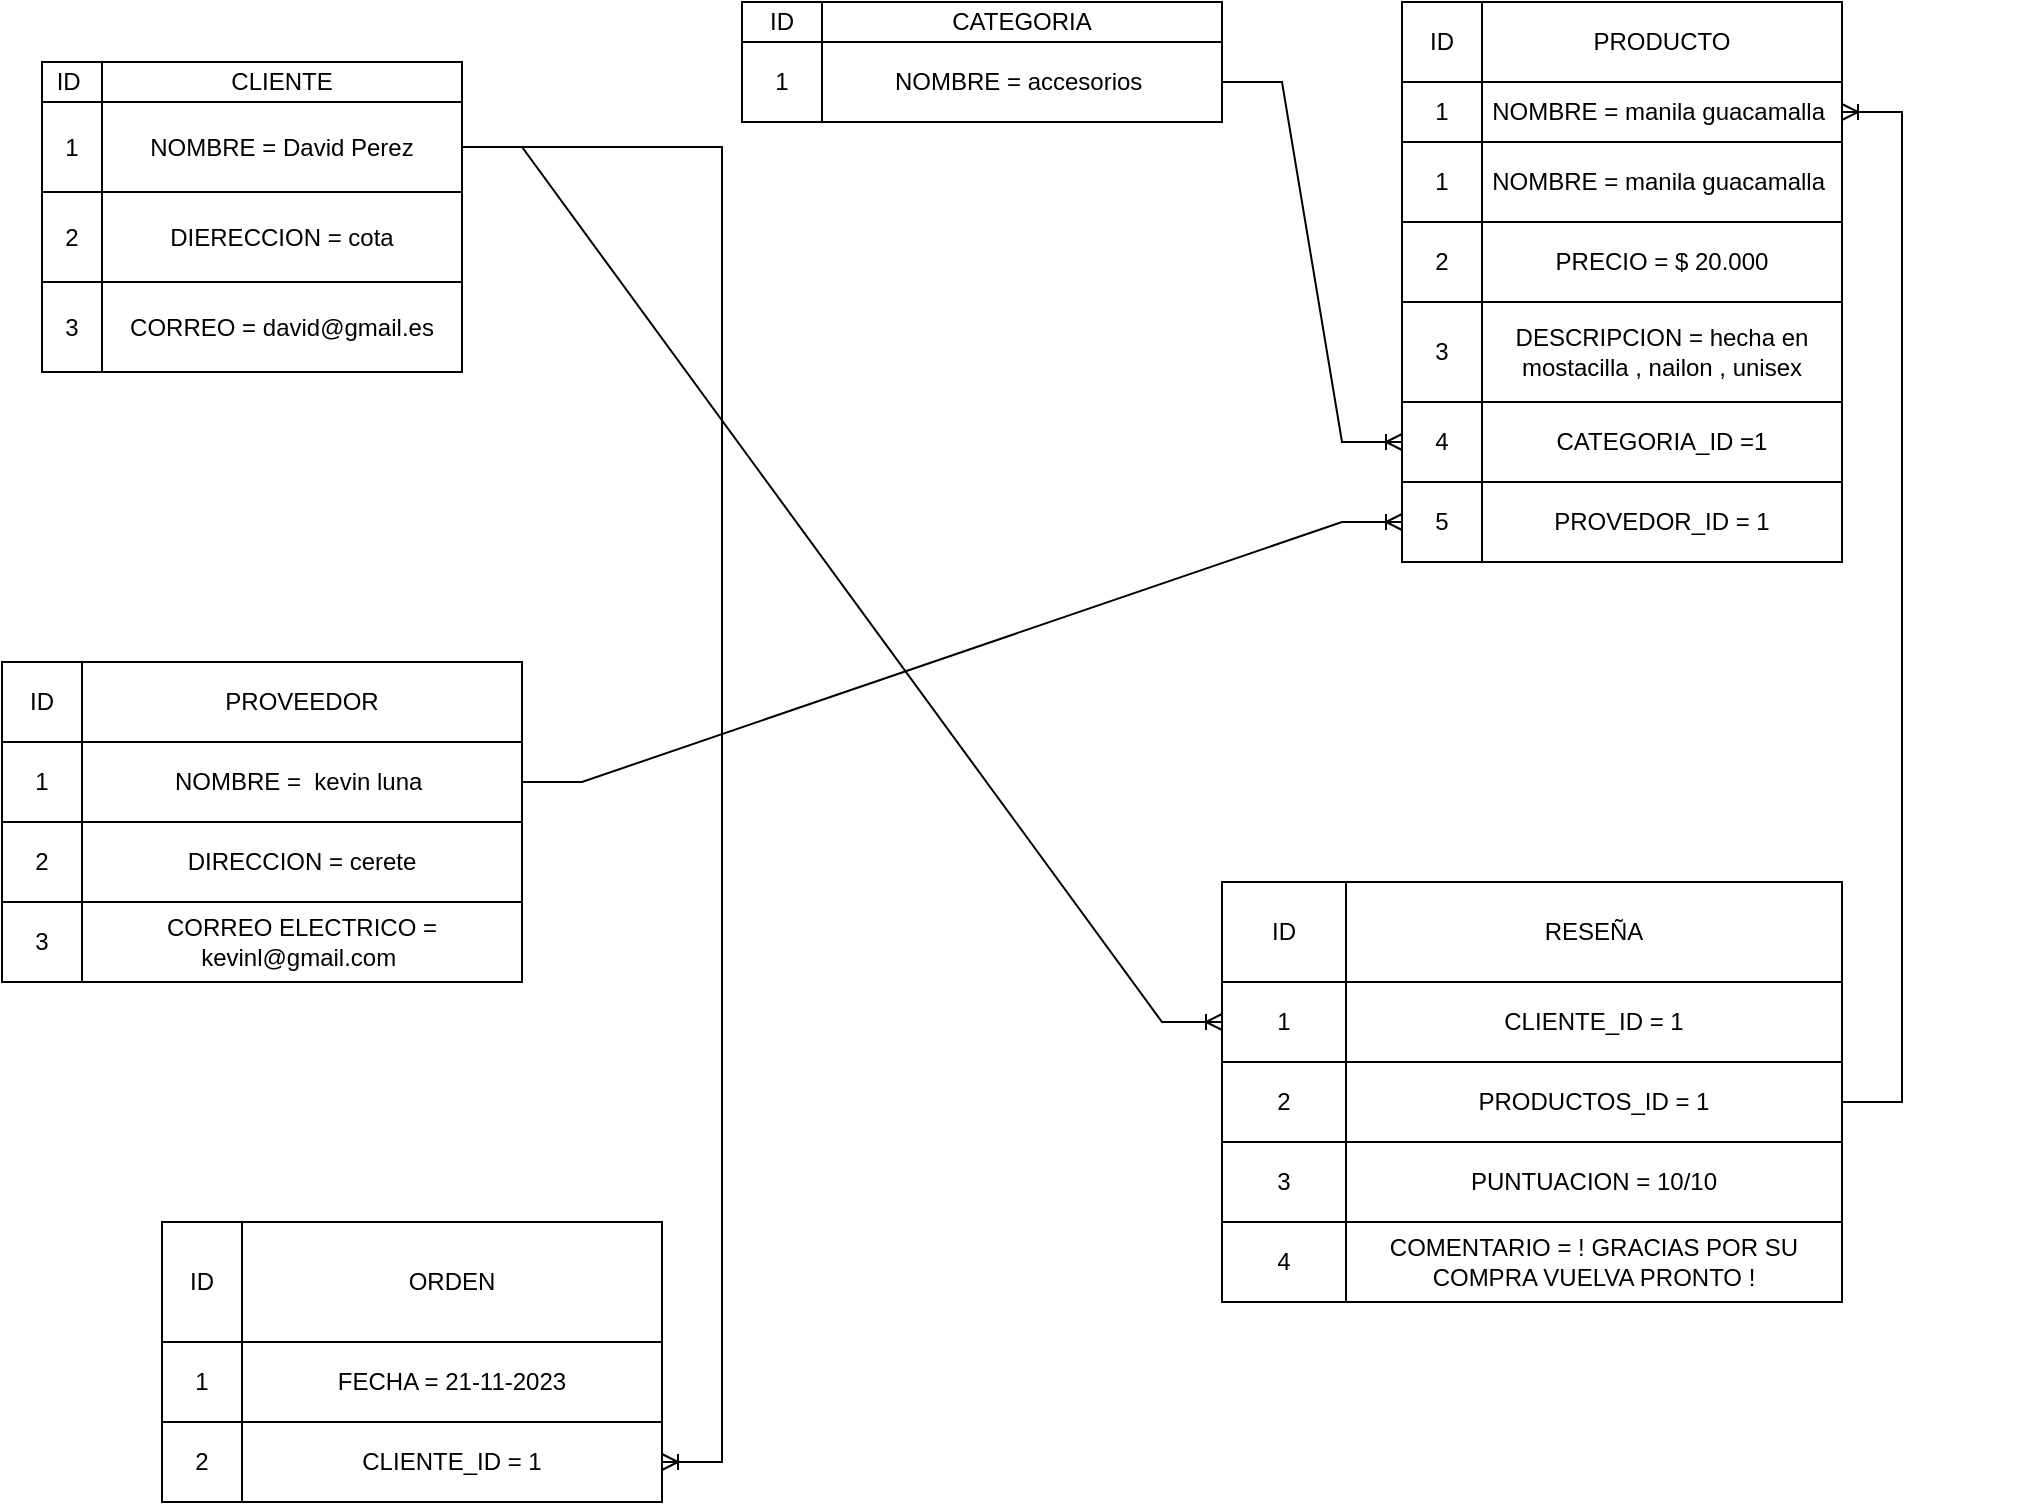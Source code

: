 <mxfile version="22.1.4" type="github">
  <diagram id="R2lEEEUBdFMjLlhIrx00" name="Page-1">
    <mxGraphModel dx="2573" dy="1823" grid="1" gridSize="10" guides="1" tooltips="1" connect="1" arrows="1" fold="1" page="1" pageScale="1" pageWidth="850" pageHeight="1100" math="0" shadow="0" extFonts="Permanent Marker^https://fonts.googleapis.com/css?family=Permanent+Marker">
      <root>
        <mxCell id="0" />
        <mxCell id="1" parent="0" />
        <mxCell id="Fle0Xo0IbeSv7SWmubEE-23" value="" style="shape=tableRow;horizontal=0;startSize=0;swimlaneHead=0;swimlaneBody=0;strokeColor=inherit;top=0;left=0;bottom=0;right=0;collapsible=0;dropTarget=0;fillColor=none;points=[[0,0.5],[1,0.5]];portConstraint=eastwest;" vertex="1" parent="1">
          <mxGeometry x="370" y="220" width="190" height="40" as="geometry" />
        </mxCell>
        <mxCell id="Fle0Xo0IbeSv7SWmubEE-26" value="" style="shape=tableRow;horizontal=0;startSize=0;swimlaneHead=0;swimlaneBody=0;strokeColor=inherit;top=0;left=0;bottom=0;right=0;collapsible=0;dropTarget=0;fillColor=none;points=[[0,0.5],[1,0.5]];portConstraint=eastwest;" vertex="1" parent="1">
          <mxGeometry x="370" y="260" width="190" height="40" as="geometry" />
        </mxCell>
        <mxCell id="Fle0Xo0IbeSv7SWmubEE-29" value="" style="shape=tableRow;horizontal=0;startSize=0;swimlaneHead=0;swimlaneBody=0;strokeColor=inherit;top=0;left=0;bottom=0;right=0;collapsible=0;dropTarget=0;fillColor=none;points=[[0,0.5],[1,0.5]];portConstraint=eastwest;" vertex="1" parent="1">
          <mxGeometry x="370" y="300" width="190" height="40" as="geometry" />
        </mxCell>
        <mxCell id="Fle0Xo0IbeSv7SWmubEE-149" value="" style="shape=table;startSize=0;container=1;collapsible=0;childLayout=tableLayout;" vertex="1" parent="1">
          <mxGeometry x="160" y="210" width="310" height="210" as="geometry" />
        </mxCell>
        <mxCell id="Fle0Xo0IbeSv7SWmubEE-150" value="" style="shape=tableRow;horizontal=0;startSize=0;swimlaneHead=0;swimlaneBody=0;strokeColor=inherit;top=0;left=0;bottom=0;right=0;collapsible=0;dropTarget=0;fillColor=none;points=[[0,0.5],[1,0.5]];portConstraint=eastwest;" vertex="1" parent="Fle0Xo0IbeSv7SWmubEE-149">
          <mxGeometry width="310" height="50" as="geometry" />
        </mxCell>
        <mxCell id="Fle0Xo0IbeSv7SWmubEE-151" value="ID" style="shape=partialRectangle;html=1;whiteSpace=wrap;connectable=0;strokeColor=inherit;overflow=hidden;fillColor=none;top=0;left=0;bottom=0;right=0;pointerEvents=1;" vertex="1" parent="Fle0Xo0IbeSv7SWmubEE-150">
          <mxGeometry width="62" height="50" as="geometry">
            <mxRectangle width="62" height="50" as="alternateBounds" />
          </mxGeometry>
        </mxCell>
        <mxCell id="Fle0Xo0IbeSv7SWmubEE-152" value="RESEÑA" style="shape=partialRectangle;html=1;whiteSpace=wrap;connectable=0;strokeColor=inherit;overflow=hidden;fillColor=none;top=0;left=0;bottom=0;right=0;pointerEvents=1;" vertex="1" parent="Fle0Xo0IbeSv7SWmubEE-150">
          <mxGeometry x="62" width="248" height="50" as="geometry">
            <mxRectangle width="248" height="50" as="alternateBounds" />
          </mxGeometry>
        </mxCell>
        <mxCell id="Fle0Xo0IbeSv7SWmubEE-153" value="" style="shape=tableRow;horizontal=0;startSize=0;swimlaneHead=0;swimlaneBody=0;strokeColor=inherit;top=0;left=0;bottom=0;right=0;collapsible=0;dropTarget=0;fillColor=none;points=[[0,0.5],[1,0.5]];portConstraint=eastwest;" vertex="1" parent="Fle0Xo0IbeSv7SWmubEE-149">
          <mxGeometry y="50" width="310" height="40" as="geometry" />
        </mxCell>
        <mxCell id="Fle0Xo0IbeSv7SWmubEE-154" value="1" style="shape=partialRectangle;html=1;whiteSpace=wrap;connectable=0;strokeColor=inherit;overflow=hidden;fillColor=none;top=0;left=0;bottom=0;right=0;pointerEvents=1;" vertex="1" parent="Fle0Xo0IbeSv7SWmubEE-153">
          <mxGeometry width="62" height="40" as="geometry">
            <mxRectangle width="62" height="40" as="alternateBounds" />
          </mxGeometry>
        </mxCell>
        <mxCell id="Fle0Xo0IbeSv7SWmubEE-155" value="CLIENTE_ID = 1" style="shape=partialRectangle;html=1;whiteSpace=wrap;connectable=0;strokeColor=inherit;overflow=hidden;fillColor=none;top=0;left=0;bottom=0;right=0;pointerEvents=1;" vertex="1" parent="Fle0Xo0IbeSv7SWmubEE-153">
          <mxGeometry x="62" width="248" height="40" as="geometry">
            <mxRectangle width="248" height="40" as="alternateBounds" />
          </mxGeometry>
        </mxCell>
        <mxCell id="Fle0Xo0IbeSv7SWmubEE-156" value="" style="shape=tableRow;horizontal=0;startSize=0;swimlaneHead=0;swimlaneBody=0;strokeColor=inherit;top=0;left=0;bottom=0;right=0;collapsible=0;dropTarget=0;fillColor=none;points=[[0,0.5],[1,0.5]];portConstraint=eastwest;" vertex="1" parent="Fle0Xo0IbeSv7SWmubEE-149">
          <mxGeometry y="90" width="310" height="40" as="geometry" />
        </mxCell>
        <mxCell id="Fle0Xo0IbeSv7SWmubEE-157" value="2" style="shape=partialRectangle;html=1;whiteSpace=wrap;connectable=0;strokeColor=inherit;overflow=hidden;fillColor=none;top=0;left=0;bottom=0;right=0;pointerEvents=1;" vertex="1" parent="Fle0Xo0IbeSv7SWmubEE-156">
          <mxGeometry width="62" height="40" as="geometry">
            <mxRectangle width="62" height="40" as="alternateBounds" />
          </mxGeometry>
        </mxCell>
        <mxCell id="Fle0Xo0IbeSv7SWmubEE-158" value="PRODUCTOS_ID = 1" style="shape=partialRectangle;html=1;whiteSpace=wrap;connectable=0;strokeColor=inherit;overflow=hidden;fillColor=none;top=0;left=0;bottom=0;right=0;pointerEvents=1;" vertex="1" parent="Fle0Xo0IbeSv7SWmubEE-156">
          <mxGeometry x="62" width="248" height="40" as="geometry">
            <mxRectangle width="248" height="40" as="alternateBounds" />
          </mxGeometry>
        </mxCell>
        <mxCell id="Fle0Xo0IbeSv7SWmubEE-159" value="" style="shape=tableRow;horizontal=0;startSize=0;swimlaneHead=0;swimlaneBody=0;strokeColor=inherit;top=0;left=0;bottom=0;right=0;collapsible=0;dropTarget=0;fillColor=none;points=[[0,0.5],[1,0.5]];portConstraint=eastwest;" vertex="1" parent="Fle0Xo0IbeSv7SWmubEE-149">
          <mxGeometry y="130" width="310" height="40" as="geometry" />
        </mxCell>
        <mxCell id="Fle0Xo0IbeSv7SWmubEE-160" value="3" style="shape=partialRectangle;html=1;whiteSpace=wrap;connectable=0;strokeColor=inherit;overflow=hidden;fillColor=none;top=0;left=0;bottom=0;right=0;pointerEvents=1;" vertex="1" parent="Fle0Xo0IbeSv7SWmubEE-159">
          <mxGeometry width="62" height="40" as="geometry">
            <mxRectangle width="62" height="40" as="alternateBounds" />
          </mxGeometry>
        </mxCell>
        <mxCell id="Fle0Xo0IbeSv7SWmubEE-161" value="PUNTUACION = 10/10" style="shape=partialRectangle;html=1;whiteSpace=wrap;connectable=0;strokeColor=inherit;overflow=hidden;fillColor=none;top=0;left=0;bottom=0;right=0;pointerEvents=1;" vertex="1" parent="Fle0Xo0IbeSv7SWmubEE-159">
          <mxGeometry x="62" width="248" height="40" as="geometry">
            <mxRectangle width="248" height="40" as="alternateBounds" />
          </mxGeometry>
        </mxCell>
        <mxCell id="Fle0Xo0IbeSv7SWmubEE-162" value="" style="shape=tableRow;horizontal=0;startSize=0;swimlaneHead=0;swimlaneBody=0;strokeColor=inherit;top=0;left=0;bottom=0;right=0;collapsible=0;dropTarget=0;fillColor=none;points=[[0,0.5],[1,0.5]];portConstraint=eastwest;" vertex="1" parent="Fle0Xo0IbeSv7SWmubEE-149">
          <mxGeometry y="170" width="310" height="40" as="geometry" />
        </mxCell>
        <mxCell id="Fle0Xo0IbeSv7SWmubEE-163" value="4" style="shape=partialRectangle;html=1;whiteSpace=wrap;connectable=0;strokeColor=inherit;overflow=hidden;fillColor=none;top=0;left=0;bottom=0;right=0;pointerEvents=1;" vertex="1" parent="Fle0Xo0IbeSv7SWmubEE-162">
          <mxGeometry width="62" height="40" as="geometry">
            <mxRectangle width="62" height="40" as="alternateBounds" />
          </mxGeometry>
        </mxCell>
        <mxCell id="Fle0Xo0IbeSv7SWmubEE-164" value="COMENTARIO = ! GRACIAS POR SU COMPRA VUELVA PRONTO !" style="shape=partialRectangle;html=1;whiteSpace=wrap;connectable=0;strokeColor=inherit;overflow=hidden;fillColor=none;top=0;left=0;bottom=0;right=0;pointerEvents=1;" vertex="1" parent="Fle0Xo0IbeSv7SWmubEE-162">
          <mxGeometry x="62" width="248" height="40" as="geometry">
            <mxRectangle width="248" height="40" as="alternateBounds" />
          </mxGeometry>
        </mxCell>
        <mxCell id="Fle0Xo0IbeSv7SWmubEE-207" value="" style="edgeStyle=entityRelationEdgeStyle;fontSize=12;html=1;endArrow=ERoneToMany;rounded=0;entryX=0;entryY=0.5;entryDx=0;entryDy=0;exitX=1;exitY=0.5;exitDx=0;exitDy=0;" edge="1" parent="1" source="Fle0Xo0IbeSv7SWmubEE-189" target="Fle0Xo0IbeSv7SWmubEE-146">
          <mxGeometry width="100" height="100" relative="1" as="geometry">
            <mxPoint x="-90" y="160" as="sourcePoint" />
            <mxPoint x="290" y="260" as="targetPoint" />
            <Array as="points">
              <mxPoint x="-100" y="110" />
            </Array>
          </mxGeometry>
        </mxCell>
        <mxCell id="Fle0Xo0IbeSv7SWmubEE-130" value="" style="shape=table;startSize=0;container=1;collapsible=0;childLayout=tableLayout;" vertex="1" parent="1">
          <mxGeometry x="250" y="-230" width="220" height="280" as="geometry" />
        </mxCell>
        <mxCell id="Fle0Xo0IbeSv7SWmubEE-131" value="" style="shape=tableRow;horizontal=0;startSize=0;swimlaneHead=0;swimlaneBody=0;strokeColor=inherit;top=0;left=0;bottom=0;right=0;collapsible=0;dropTarget=0;fillColor=none;points=[[0,0.5],[1,0.5]];portConstraint=eastwest;" vertex="1" parent="Fle0Xo0IbeSv7SWmubEE-130">
          <mxGeometry width="220" height="40" as="geometry" />
        </mxCell>
        <mxCell id="Fle0Xo0IbeSv7SWmubEE-132" value="ID" style="shape=partialRectangle;html=1;whiteSpace=wrap;connectable=0;strokeColor=inherit;overflow=hidden;fillColor=none;top=0;left=0;bottom=0;right=0;pointerEvents=1;" vertex="1" parent="Fle0Xo0IbeSv7SWmubEE-131">
          <mxGeometry width="40" height="40" as="geometry">
            <mxRectangle width="40" height="40" as="alternateBounds" />
          </mxGeometry>
        </mxCell>
        <mxCell id="Fle0Xo0IbeSv7SWmubEE-133" value="PRODUCTO" style="shape=partialRectangle;html=1;whiteSpace=wrap;connectable=0;strokeColor=inherit;overflow=hidden;fillColor=none;top=0;left=0;bottom=0;right=0;pointerEvents=1;" vertex="1" parent="Fle0Xo0IbeSv7SWmubEE-131">
          <mxGeometry x="40" width="180" height="40" as="geometry">
            <mxRectangle width="180" height="40" as="alternateBounds" />
          </mxGeometry>
        </mxCell>
        <mxCell id="Fle0Xo0IbeSv7SWmubEE-203" value="" style="shape=tableRow;horizontal=0;startSize=0;swimlaneHead=0;swimlaneBody=0;strokeColor=inherit;top=0;left=0;bottom=0;right=0;collapsible=0;dropTarget=0;fillColor=none;points=[[0,0.5],[1,0.5]];portConstraint=eastwest;" vertex="1" parent="Fle0Xo0IbeSv7SWmubEE-130">
          <mxGeometry y="40" width="220" height="30" as="geometry" />
        </mxCell>
        <mxCell id="Fle0Xo0IbeSv7SWmubEE-204" value="1" style="shape=partialRectangle;html=1;whiteSpace=wrap;connectable=0;strokeColor=inherit;overflow=hidden;fillColor=none;top=0;left=0;bottom=0;right=0;pointerEvents=1;" vertex="1" parent="Fle0Xo0IbeSv7SWmubEE-203">
          <mxGeometry width="40" height="30" as="geometry">
            <mxRectangle width="40" height="30" as="alternateBounds" />
          </mxGeometry>
        </mxCell>
        <mxCell id="Fle0Xo0IbeSv7SWmubEE-205" value="NOMBRE = manila guacamalla&amp;nbsp;" style="shape=partialRectangle;html=1;whiteSpace=wrap;connectable=0;strokeColor=inherit;overflow=hidden;fillColor=none;top=0;left=0;bottom=0;right=0;pointerEvents=1;" vertex="1" parent="Fle0Xo0IbeSv7SWmubEE-203">
          <mxGeometry x="40" width="180" height="30" as="geometry">
            <mxRectangle width="180" height="30" as="alternateBounds" />
          </mxGeometry>
        </mxCell>
        <mxCell id="Fle0Xo0IbeSv7SWmubEE-134" value="" style="shape=tableRow;horizontal=0;startSize=0;swimlaneHead=0;swimlaneBody=0;strokeColor=inherit;top=0;left=0;bottom=0;right=0;collapsible=0;dropTarget=0;fillColor=none;points=[[0,0.5],[1,0.5]];portConstraint=eastwest;" vertex="1" parent="Fle0Xo0IbeSv7SWmubEE-130">
          <mxGeometry y="70" width="220" height="40" as="geometry" />
        </mxCell>
        <mxCell id="Fle0Xo0IbeSv7SWmubEE-135" value="1" style="shape=partialRectangle;html=1;whiteSpace=wrap;connectable=0;strokeColor=inherit;overflow=hidden;fillColor=none;top=0;left=0;bottom=0;right=0;pointerEvents=1;" vertex="1" parent="Fle0Xo0IbeSv7SWmubEE-134">
          <mxGeometry width="40" height="40" as="geometry">
            <mxRectangle width="40" height="40" as="alternateBounds" />
          </mxGeometry>
        </mxCell>
        <mxCell id="Fle0Xo0IbeSv7SWmubEE-136" value="NOMBRE = manila guacamalla&amp;nbsp;" style="shape=partialRectangle;html=1;whiteSpace=wrap;connectable=0;strokeColor=inherit;overflow=hidden;fillColor=none;top=0;left=0;bottom=0;right=0;pointerEvents=1;" vertex="1" parent="Fle0Xo0IbeSv7SWmubEE-134">
          <mxGeometry x="40" width="180" height="40" as="geometry">
            <mxRectangle width="180" height="40" as="alternateBounds" />
          </mxGeometry>
        </mxCell>
        <mxCell id="Fle0Xo0IbeSv7SWmubEE-137" value="" style="shape=tableRow;horizontal=0;startSize=0;swimlaneHead=0;swimlaneBody=0;strokeColor=inherit;top=0;left=0;bottom=0;right=0;collapsible=0;dropTarget=0;fillColor=none;points=[[0,0.5],[1,0.5]];portConstraint=eastwest;" vertex="1" parent="Fle0Xo0IbeSv7SWmubEE-130">
          <mxGeometry y="110" width="220" height="40" as="geometry" />
        </mxCell>
        <mxCell id="Fle0Xo0IbeSv7SWmubEE-138" value="2" style="shape=partialRectangle;html=1;whiteSpace=wrap;connectable=0;strokeColor=inherit;overflow=hidden;fillColor=none;top=0;left=0;bottom=0;right=0;pointerEvents=1;" vertex="1" parent="Fle0Xo0IbeSv7SWmubEE-137">
          <mxGeometry width="40" height="40" as="geometry">
            <mxRectangle width="40" height="40" as="alternateBounds" />
          </mxGeometry>
        </mxCell>
        <mxCell id="Fle0Xo0IbeSv7SWmubEE-139" value="PRECIO = $ 20.000" style="shape=partialRectangle;html=1;whiteSpace=wrap;connectable=0;strokeColor=inherit;overflow=hidden;fillColor=none;top=0;left=0;bottom=0;right=0;pointerEvents=1;" vertex="1" parent="Fle0Xo0IbeSv7SWmubEE-137">
          <mxGeometry x="40" width="180" height="40" as="geometry">
            <mxRectangle width="180" height="40" as="alternateBounds" />
          </mxGeometry>
        </mxCell>
        <mxCell id="Fle0Xo0IbeSv7SWmubEE-140" value="" style="shape=tableRow;horizontal=0;startSize=0;swimlaneHead=0;swimlaneBody=0;strokeColor=inherit;top=0;left=0;bottom=0;right=0;collapsible=0;dropTarget=0;fillColor=none;points=[[0,0.5],[1,0.5]];portConstraint=eastwest;" vertex="1" parent="Fle0Xo0IbeSv7SWmubEE-130">
          <mxGeometry y="150" width="220" height="50" as="geometry" />
        </mxCell>
        <mxCell id="Fle0Xo0IbeSv7SWmubEE-141" value="3" style="shape=partialRectangle;html=1;whiteSpace=wrap;connectable=0;strokeColor=inherit;overflow=hidden;fillColor=none;top=0;left=0;bottom=0;right=0;pointerEvents=1;" vertex="1" parent="Fle0Xo0IbeSv7SWmubEE-140">
          <mxGeometry width="40" height="50" as="geometry">
            <mxRectangle width="40" height="50" as="alternateBounds" />
          </mxGeometry>
        </mxCell>
        <mxCell id="Fle0Xo0IbeSv7SWmubEE-142" value="DESCRIPCION = hecha en mostacilla , nailon , unisex" style="shape=partialRectangle;html=1;whiteSpace=wrap;connectable=0;strokeColor=inherit;overflow=hidden;fillColor=none;top=0;left=0;bottom=0;right=0;pointerEvents=1;" vertex="1" parent="Fle0Xo0IbeSv7SWmubEE-140">
          <mxGeometry x="40" width="180" height="50" as="geometry">
            <mxRectangle width="180" height="50" as="alternateBounds" />
          </mxGeometry>
        </mxCell>
        <mxCell id="Fle0Xo0IbeSv7SWmubEE-143" value="" style="shape=tableRow;horizontal=0;startSize=0;swimlaneHead=0;swimlaneBody=0;strokeColor=inherit;top=0;left=0;bottom=0;right=0;collapsible=0;dropTarget=0;fillColor=none;points=[[0,0.5],[1,0.5]];portConstraint=eastwest;" vertex="1" parent="Fle0Xo0IbeSv7SWmubEE-130">
          <mxGeometry y="200" width="220" height="40" as="geometry" />
        </mxCell>
        <mxCell id="Fle0Xo0IbeSv7SWmubEE-144" value="4" style="shape=partialRectangle;html=1;whiteSpace=wrap;connectable=0;strokeColor=inherit;overflow=hidden;fillColor=none;top=0;left=0;bottom=0;right=0;pointerEvents=1;" vertex="1" parent="Fle0Xo0IbeSv7SWmubEE-143">
          <mxGeometry width="40" height="40" as="geometry">
            <mxRectangle width="40" height="40" as="alternateBounds" />
          </mxGeometry>
        </mxCell>
        <mxCell id="Fle0Xo0IbeSv7SWmubEE-145" value="CATEGORIA_ID =1" style="shape=partialRectangle;html=1;whiteSpace=wrap;connectable=0;strokeColor=inherit;overflow=hidden;fillColor=none;top=0;left=0;bottom=0;right=0;pointerEvents=1;" vertex="1" parent="Fle0Xo0IbeSv7SWmubEE-143">
          <mxGeometry x="40" width="180" height="40" as="geometry">
            <mxRectangle width="180" height="40" as="alternateBounds" />
          </mxGeometry>
        </mxCell>
        <mxCell id="Fle0Xo0IbeSv7SWmubEE-146" value="" style="shape=tableRow;horizontal=0;startSize=0;swimlaneHead=0;swimlaneBody=0;strokeColor=inherit;top=0;left=0;bottom=0;right=0;collapsible=0;dropTarget=0;fillColor=none;points=[[0,0.5],[1,0.5]];portConstraint=eastwest;" vertex="1" parent="Fle0Xo0IbeSv7SWmubEE-130">
          <mxGeometry y="240" width="220" height="40" as="geometry" />
        </mxCell>
        <mxCell id="Fle0Xo0IbeSv7SWmubEE-147" value="5" style="shape=partialRectangle;html=1;whiteSpace=wrap;connectable=0;strokeColor=inherit;overflow=hidden;fillColor=none;top=0;left=0;bottom=0;right=0;pointerEvents=1;" vertex="1" parent="Fle0Xo0IbeSv7SWmubEE-146">
          <mxGeometry width="40" height="40" as="geometry">
            <mxRectangle width="40" height="40" as="alternateBounds" />
          </mxGeometry>
        </mxCell>
        <mxCell id="Fle0Xo0IbeSv7SWmubEE-148" value="PROVEDOR_ID = 1" style="shape=partialRectangle;html=1;whiteSpace=wrap;connectable=0;strokeColor=inherit;overflow=hidden;fillColor=none;top=0;left=0;bottom=0;right=0;pointerEvents=1;" vertex="1" parent="Fle0Xo0IbeSv7SWmubEE-146">
          <mxGeometry x="40" width="180" height="40" as="geometry">
            <mxRectangle width="180" height="40" as="alternateBounds" />
          </mxGeometry>
        </mxCell>
        <mxCell id="Fle0Xo0IbeSv7SWmubEE-168" value="" style="shape=table;startSize=0;container=1;collapsible=0;childLayout=tableLayout;" vertex="1" parent="1">
          <mxGeometry x="-370" y="380" width="250" height="140" as="geometry" />
        </mxCell>
        <mxCell id="Fle0Xo0IbeSv7SWmubEE-169" value="" style="shape=tableRow;horizontal=0;startSize=0;swimlaneHead=0;swimlaneBody=0;strokeColor=inherit;top=0;left=0;bottom=0;right=0;collapsible=0;dropTarget=0;fillColor=none;points=[[0,0.5],[1,0.5]];portConstraint=eastwest;" vertex="1" parent="Fle0Xo0IbeSv7SWmubEE-168">
          <mxGeometry width="250" height="60" as="geometry" />
        </mxCell>
        <mxCell id="Fle0Xo0IbeSv7SWmubEE-170" value="ID" style="shape=partialRectangle;html=1;whiteSpace=wrap;connectable=0;strokeColor=inherit;overflow=hidden;fillColor=none;top=0;left=0;bottom=0;right=0;pointerEvents=1;" vertex="1" parent="Fle0Xo0IbeSv7SWmubEE-169">
          <mxGeometry width="40" height="60" as="geometry">
            <mxRectangle width="40" height="60" as="alternateBounds" />
          </mxGeometry>
        </mxCell>
        <mxCell id="Fle0Xo0IbeSv7SWmubEE-171" value="ORDEN" style="shape=partialRectangle;html=1;whiteSpace=wrap;connectable=0;strokeColor=inherit;overflow=hidden;fillColor=none;top=0;left=0;bottom=0;right=0;pointerEvents=1;" vertex="1" parent="Fle0Xo0IbeSv7SWmubEE-169">
          <mxGeometry x="40" width="210" height="60" as="geometry">
            <mxRectangle width="210" height="60" as="alternateBounds" />
          </mxGeometry>
        </mxCell>
        <mxCell id="Fle0Xo0IbeSv7SWmubEE-172" value="" style="shape=tableRow;horizontal=0;startSize=0;swimlaneHead=0;swimlaneBody=0;strokeColor=inherit;top=0;left=0;bottom=0;right=0;collapsible=0;dropTarget=0;fillColor=none;points=[[0,0.5],[1,0.5]];portConstraint=eastwest;" vertex="1" parent="Fle0Xo0IbeSv7SWmubEE-168">
          <mxGeometry y="60" width="250" height="40" as="geometry" />
        </mxCell>
        <mxCell id="Fle0Xo0IbeSv7SWmubEE-173" value="1" style="shape=partialRectangle;html=1;whiteSpace=wrap;connectable=0;strokeColor=inherit;overflow=hidden;fillColor=none;top=0;left=0;bottom=0;right=0;pointerEvents=1;" vertex="1" parent="Fle0Xo0IbeSv7SWmubEE-172">
          <mxGeometry width="40" height="40" as="geometry">
            <mxRectangle width="40" height="40" as="alternateBounds" />
          </mxGeometry>
        </mxCell>
        <mxCell id="Fle0Xo0IbeSv7SWmubEE-174" value="FECHA = 21-11-2023" style="shape=partialRectangle;html=1;whiteSpace=wrap;connectable=0;strokeColor=inherit;overflow=hidden;fillColor=none;top=0;left=0;bottom=0;right=0;pointerEvents=1;" vertex="1" parent="Fle0Xo0IbeSv7SWmubEE-172">
          <mxGeometry x="40" width="210" height="40" as="geometry">
            <mxRectangle width="210" height="40" as="alternateBounds" />
          </mxGeometry>
        </mxCell>
        <mxCell id="Fle0Xo0IbeSv7SWmubEE-175" value="" style="shape=tableRow;horizontal=0;startSize=0;swimlaneHead=0;swimlaneBody=0;strokeColor=inherit;top=0;left=0;bottom=0;right=0;collapsible=0;dropTarget=0;fillColor=none;points=[[0,0.5],[1,0.5]];portConstraint=eastwest;" vertex="1" parent="Fle0Xo0IbeSv7SWmubEE-168">
          <mxGeometry y="100" width="250" height="40" as="geometry" />
        </mxCell>
        <mxCell id="Fle0Xo0IbeSv7SWmubEE-176" value="2" style="shape=partialRectangle;html=1;whiteSpace=wrap;connectable=0;strokeColor=inherit;overflow=hidden;fillColor=none;top=0;left=0;bottom=0;right=0;pointerEvents=1;" vertex="1" parent="Fle0Xo0IbeSv7SWmubEE-175">
          <mxGeometry width="40" height="40" as="geometry">
            <mxRectangle width="40" height="40" as="alternateBounds" />
          </mxGeometry>
        </mxCell>
        <mxCell id="Fle0Xo0IbeSv7SWmubEE-177" value="CLIENTE_ID = 1" style="shape=partialRectangle;html=1;whiteSpace=wrap;connectable=0;strokeColor=inherit;overflow=hidden;fillColor=none;top=0;left=0;bottom=0;right=0;pointerEvents=1;" vertex="1" parent="Fle0Xo0IbeSv7SWmubEE-175">
          <mxGeometry x="40" width="210" height="40" as="geometry">
            <mxRectangle width="210" height="40" as="alternateBounds" />
          </mxGeometry>
        </mxCell>
        <mxCell id="Fle0Xo0IbeSv7SWmubEE-178" value="" style="shape=table;startSize=0;container=1;collapsible=0;childLayout=tableLayout;" vertex="1" parent="1">
          <mxGeometry x="-80" y="-230" width="240" height="60" as="geometry" />
        </mxCell>
        <mxCell id="Fle0Xo0IbeSv7SWmubEE-179" value="" style="shape=tableRow;horizontal=0;startSize=0;swimlaneHead=0;swimlaneBody=0;strokeColor=inherit;top=0;left=0;bottom=0;right=0;collapsible=0;dropTarget=0;fillColor=none;points=[[0,0.5],[1,0.5]];portConstraint=eastwest;" vertex="1" parent="Fle0Xo0IbeSv7SWmubEE-178">
          <mxGeometry width="240" height="20" as="geometry" />
        </mxCell>
        <mxCell id="Fle0Xo0IbeSv7SWmubEE-180" value="ID" style="shape=partialRectangle;html=1;whiteSpace=wrap;connectable=0;strokeColor=inherit;overflow=hidden;fillColor=none;top=0;left=0;bottom=0;right=0;pointerEvents=1;" vertex="1" parent="Fle0Xo0IbeSv7SWmubEE-179">
          <mxGeometry width="40" height="20" as="geometry">
            <mxRectangle width="40" height="20" as="alternateBounds" />
          </mxGeometry>
        </mxCell>
        <mxCell id="Fle0Xo0IbeSv7SWmubEE-181" value="CATEGORIA" style="shape=partialRectangle;html=1;whiteSpace=wrap;connectable=0;strokeColor=inherit;overflow=hidden;fillColor=none;top=0;left=0;bottom=0;right=0;pointerEvents=1;" vertex="1" parent="Fle0Xo0IbeSv7SWmubEE-179">
          <mxGeometry x="40" width="200" height="20" as="geometry">
            <mxRectangle width="200" height="20" as="alternateBounds" />
          </mxGeometry>
        </mxCell>
        <mxCell id="Fle0Xo0IbeSv7SWmubEE-182" value="" style="shape=tableRow;horizontal=0;startSize=0;swimlaneHead=0;swimlaneBody=0;strokeColor=inherit;top=0;left=0;bottom=0;right=0;collapsible=0;dropTarget=0;fillColor=none;points=[[0,0.5],[1,0.5]];portConstraint=eastwest;" vertex="1" parent="Fle0Xo0IbeSv7SWmubEE-178">
          <mxGeometry y="20" width="240" height="40" as="geometry" />
        </mxCell>
        <mxCell id="Fle0Xo0IbeSv7SWmubEE-183" value="1" style="shape=partialRectangle;html=1;whiteSpace=wrap;connectable=0;strokeColor=inherit;overflow=hidden;fillColor=none;top=0;left=0;bottom=0;right=0;pointerEvents=1;" vertex="1" parent="Fle0Xo0IbeSv7SWmubEE-182">
          <mxGeometry width="40" height="40" as="geometry">
            <mxRectangle width="40" height="40" as="alternateBounds" />
          </mxGeometry>
        </mxCell>
        <mxCell id="Fle0Xo0IbeSv7SWmubEE-184" value="NOMBRE = accesorios&amp;nbsp;" style="shape=partialRectangle;html=1;whiteSpace=wrap;connectable=0;strokeColor=inherit;overflow=hidden;fillColor=none;top=0;left=0;bottom=0;right=0;pointerEvents=1;" vertex="1" parent="Fle0Xo0IbeSv7SWmubEE-182">
          <mxGeometry x="40" width="200" height="40" as="geometry">
            <mxRectangle width="200" height="40" as="alternateBounds" />
          </mxGeometry>
        </mxCell>
        <mxCell id="Fle0Xo0IbeSv7SWmubEE-222" style="edgeStyle=orthogonalEdgeStyle;rounded=0;orthogonalLoop=1;jettySize=auto;html=1;exitX=1;exitY=0.5;exitDx=0;exitDy=0;" edge="1" parent="Fle0Xo0IbeSv7SWmubEE-178" source="Fle0Xo0IbeSv7SWmubEE-182" target="Fle0Xo0IbeSv7SWmubEE-182">
          <mxGeometry relative="1" as="geometry" />
        </mxCell>
        <mxCell id="Fle0Xo0IbeSv7SWmubEE-185" value="" style="shape=table;startSize=0;container=1;collapsible=0;childLayout=tableLayout;" vertex="1" parent="1">
          <mxGeometry x="-450" y="100" width="260" height="160" as="geometry" />
        </mxCell>
        <mxCell id="Fle0Xo0IbeSv7SWmubEE-186" value="" style="shape=tableRow;horizontal=0;startSize=0;swimlaneHead=0;swimlaneBody=0;strokeColor=inherit;top=0;left=0;bottom=0;right=0;collapsible=0;dropTarget=0;fillColor=none;points=[[0,0.5],[1,0.5]];portConstraint=eastwest;" vertex="1" parent="Fle0Xo0IbeSv7SWmubEE-185">
          <mxGeometry width="260" height="40" as="geometry" />
        </mxCell>
        <mxCell id="Fle0Xo0IbeSv7SWmubEE-187" value="ID" style="shape=partialRectangle;html=1;whiteSpace=wrap;connectable=0;strokeColor=inherit;overflow=hidden;fillColor=none;top=0;left=0;bottom=0;right=0;pointerEvents=1;" vertex="1" parent="Fle0Xo0IbeSv7SWmubEE-186">
          <mxGeometry width="40" height="40" as="geometry">
            <mxRectangle width="40" height="40" as="alternateBounds" />
          </mxGeometry>
        </mxCell>
        <mxCell id="Fle0Xo0IbeSv7SWmubEE-188" value="PROVEEDOR" style="shape=partialRectangle;html=1;whiteSpace=wrap;connectable=0;strokeColor=inherit;overflow=hidden;fillColor=none;top=0;left=0;bottom=0;right=0;pointerEvents=1;" vertex="1" parent="Fle0Xo0IbeSv7SWmubEE-186">
          <mxGeometry x="40" width="220" height="40" as="geometry">
            <mxRectangle width="220" height="40" as="alternateBounds" />
          </mxGeometry>
        </mxCell>
        <mxCell id="Fle0Xo0IbeSv7SWmubEE-189" value="" style="shape=tableRow;horizontal=0;startSize=0;swimlaneHead=0;swimlaneBody=0;strokeColor=inherit;top=0;left=0;bottom=0;right=0;collapsible=0;dropTarget=0;fillColor=none;points=[[0,0.5],[1,0.5]];portConstraint=eastwest;" vertex="1" parent="Fle0Xo0IbeSv7SWmubEE-185">
          <mxGeometry y="40" width="260" height="40" as="geometry" />
        </mxCell>
        <mxCell id="Fle0Xo0IbeSv7SWmubEE-190" value="1" style="shape=partialRectangle;html=1;whiteSpace=wrap;connectable=0;strokeColor=inherit;overflow=hidden;fillColor=none;top=0;left=0;bottom=0;right=0;pointerEvents=1;" vertex="1" parent="Fle0Xo0IbeSv7SWmubEE-189">
          <mxGeometry width="40" height="40" as="geometry">
            <mxRectangle width="40" height="40" as="alternateBounds" />
          </mxGeometry>
        </mxCell>
        <mxCell id="Fle0Xo0IbeSv7SWmubEE-191" value="NOMBRE =&amp;nbsp; kevin luna&amp;nbsp;" style="shape=partialRectangle;html=1;whiteSpace=wrap;connectable=0;strokeColor=inherit;overflow=hidden;fillColor=none;top=0;left=0;bottom=0;right=0;pointerEvents=1;" vertex="1" parent="Fle0Xo0IbeSv7SWmubEE-189">
          <mxGeometry x="40" width="220" height="40" as="geometry">
            <mxRectangle width="220" height="40" as="alternateBounds" />
          </mxGeometry>
        </mxCell>
        <mxCell id="Fle0Xo0IbeSv7SWmubEE-192" value="" style="shape=tableRow;horizontal=0;startSize=0;swimlaneHead=0;swimlaneBody=0;strokeColor=inherit;top=0;left=0;bottom=0;right=0;collapsible=0;dropTarget=0;fillColor=none;points=[[0,0.5],[1,0.5]];portConstraint=eastwest;" vertex="1" parent="Fle0Xo0IbeSv7SWmubEE-185">
          <mxGeometry y="80" width="260" height="40" as="geometry" />
        </mxCell>
        <mxCell id="Fle0Xo0IbeSv7SWmubEE-193" value="2" style="shape=partialRectangle;html=1;whiteSpace=wrap;connectable=0;strokeColor=inherit;overflow=hidden;fillColor=none;top=0;left=0;bottom=0;right=0;pointerEvents=1;" vertex="1" parent="Fle0Xo0IbeSv7SWmubEE-192">
          <mxGeometry width="40" height="40" as="geometry">
            <mxRectangle width="40" height="40" as="alternateBounds" />
          </mxGeometry>
        </mxCell>
        <mxCell id="Fle0Xo0IbeSv7SWmubEE-194" value="DIRECCION = cerete" style="shape=partialRectangle;html=1;whiteSpace=wrap;connectable=0;strokeColor=inherit;overflow=hidden;fillColor=none;top=0;left=0;bottom=0;right=0;pointerEvents=1;" vertex="1" parent="Fle0Xo0IbeSv7SWmubEE-192">
          <mxGeometry x="40" width="220" height="40" as="geometry">
            <mxRectangle width="220" height="40" as="alternateBounds" />
          </mxGeometry>
        </mxCell>
        <mxCell id="Fle0Xo0IbeSv7SWmubEE-195" value="" style="shape=tableRow;horizontal=0;startSize=0;swimlaneHead=0;swimlaneBody=0;strokeColor=inherit;top=0;left=0;bottom=0;right=0;collapsible=0;dropTarget=0;fillColor=none;points=[[0,0.5],[1,0.5]];portConstraint=eastwest;" vertex="1" parent="Fle0Xo0IbeSv7SWmubEE-185">
          <mxGeometry y="120" width="260" height="40" as="geometry" />
        </mxCell>
        <mxCell id="Fle0Xo0IbeSv7SWmubEE-196" value="3" style="shape=partialRectangle;html=1;whiteSpace=wrap;connectable=0;strokeColor=inherit;overflow=hidden;fillColor=none;top=0;left=0;bottom=0;right=0;pointerEvents=1;" vertex="1" parent="Fle0Xo0IbeSv7SWmubEE-195">
          <mxGeometry width="40" height="40" as="geometry">
            <mxRectangle width="40" height="40" as="alternateBounds" />
          </mxGeometry>
        </mxCell>
        <mxCell id="Fle0Xo0IbeSv7SWmubEE-197" value="CORREO ELECTRICO = kevinl@gmail.com&amp;nbsp;" style="shape=partialRectangle;html=1;whiteSpace=wrap;connectable=0;strokeColor=inherit;overflow=hidden;fillColor=none;top=0;left=0;bottom=0;right=0;pointerEvents=1;" vertex="1" parent="Fle0Xo0IbeSv7SWmubEE-195">
          <mxGeometry x="40" width="220" height="40" as="geometry">
            <mxRectangle width="220" height="40" as="alternateBounds" />
          </mxGeometry>
        </mxCell>
        <mxCell id="Fle0Xo0IbeSv7SWmubEE-215" value="" style="edgeStyle=entityRelationEdgeStyle;fontSize=12;html=1;endArrow=ERoneToMany;rounded=0;exitX=1;exitY=0.5;exitDx=0;exitDy=0;" edge="1" parent="1" source="Fle0Xo0IbeSv7SWmubEE-121" target="Fle0Xo0IbeSv7SWmubEE-175">
          <mxGeometry width="100" height="100" relative="1" as="geometry">
            <mxPoint x="-200" y="-150" as="sourcePoint" />
            <mxPoint x="20" y="420" as="targetPoint" />
            <Array as="points">
              <mxPoint x="-100" y="-110" />
            </Array>
          </mxGeometry>
        </mxCell>
        <mxCell id="Fle0Xo0IbeSv7SWmubEE-117" value="" style="shape=table;startSize=0;container=1;collapsible=0;childLayout=tableLayout;" vertex="1" parent="1">
          <mxGeometry x="-430" y="-200" width="210" height="155" as="geometry" />
        </mxCell>
        <mxCell id="Fle0Xo0IbeSv7SWmubEE-118" value="" style="shape=tableRow;horizontal=0;startSize=0;swimlaneHead=0;swimlaneBody=0;strokeColor=inherit;top=0;left=0;bottom=0;right=0;collapsible=0;dropTarget=0;fillColor=none;points=[[0,0.5],[1,0.5]];portConstraint=eastwest;" vertex="1" parent="Fle0Xo0IbeSv7SWmubEE-117">
          <mxGeometry width="210" height="20" as="geometry" />
        </mxCell>
        <mxCell id="Fle0Xo0IbeSv7SWmubEE-119" value="ID&amp;nbsp;" style="shape=partialRectangle;html=1;whiteSpace=wrap;connectable=0;strokeColor=inherit;overflow=hidden;fillColor=none;top=0;left=0;bottom=0;right=0;pointerEvents=1;" vertex="1" parent="Fle0Xo0IbeSv7SWmubEE-118">
          <mxGeometry width="30" height="20" as="geometry">
            <mxRectangle width="30" height="20" as="alternateBounds" />
          </mxGeometry>
        </mxCell>
        <mxCell id="Fle0Xo0IbeSv7SWmubEE-120" value="CLIENTE" style="shape=partialRectangle;html=1;whiteSpace=wrap;connectable=0;strokeColor=inherit;overflow=hidden;fillColor=none;top=0;left=0;bottom=0;right=0;pointerEvents=1;" vertex="1" parent="Fle0Xo0IbeSv7SWmubEE-118">
          <mxGeometry x="30" width="180" height="20" as="geometry">
            <mxRectangle width="180" height="20" as="alternateBounds" />
          </mxGeometry>
        </mxCell>
        <mxCell id="Fle0Xo0IbeSv7SWmubEE-121" value="" style="shape=tableRow;horizontal=0;startSize=0;swimlaneHead=0;swimlaneBody=0;strokeColor=inherit;top=0;left=0;bottom=0;right=0;collapsible=0;dropTarget=0;fillColor=none;points=[[0,0.5],[1,0.5]];portConstraint=eastwest;" vertex="1" parent="Fle0Xo0IbeSv7SWmubEE-117">
          <mxGeometry y="20" width="210" height="45" as="geometry" />
        </mxCell>
        <mxCell id="Fle0Xo0IbeSv7SWmubEE-122" value="1" style="shape=partialRectangle;html=1;whiteSpace=wrap;connectable=0;strokeColor=inherit;overflow=hidden;fillColor=none;top=0;left=0;bottom=0;right=0;pointerEvents=1;" vertex="1" parent="Fle0Xo0IbeSv7SWmubEE-121">
          <mxGeometry width="30" height="45" as="geometry">
            <mxRectangle width="30" height="45" as="alternateBounds" />
          </mxGeometry>
        </mxCell>
        <mxCell id="Fle0Xo0IbeSv7SWmubEE-123" value="NOMBRE = David Perez" style="shape=partialRectangle;html=1;whiteSpace=wrap;connectable=0;strokeColor=inherit;overflow=hidden;fillColor=none;top=0;left=0;bottom=0;right=0;pointerEvents=1;" vertex="1" parent="Fle0Xo0IbeSv7SWmubEE-121">
          <mxGeometry x="30" width="180" height="45" as="geometry">
            <mxRectangle width="180" height="45" as="alternateBounds" />
          </mxGeometry>
        </mxCell>
        <mxCell id="Fle0Xo0IbeSv7SWmubEE-124" value="" style="shape=tableRow;horizontal=0;startSize=0;swimlaneHead=0;swimlaneBody=0;strokeColor=inherit;top=0;left=0;bottom=0;right=0;collapsible=0;dropTarget=0;fillColor=none;points=[[0,0.5],[1,0.5]];portConstraint=eastwest;" vertex="1" parent="Fle0Xo0IbeSv7SWmubEE-117">
          <mxGeometry y="65" width="210" height="45" as="geometry" />
        </mxCell>
        <mxCell id="Fle0Xo0IbeSv7SWmubEE-125" value="2" style="shape=partialRectangle;html=1;whiteSpace=wrap;connectable=0;strokeColor=inherit;overflow=hidden;fillColor=none;top=0;left=0;bottom=0;right=0;pointerEvents=1;" vertex="1" parent="Fle0Xo0IbeSv7SWmubEE-124">
          <mxGeometry width="30" height="45" as="geometry">
            <mxRectangle width="30" height="45" as="alternateBounds" />
          </mxGeometry>
        </mxCell>
        <mxCell id="Fle0Xo0IbeSv7SWmubEE-126" value="DIERECCION = cota" style="shape=partialRectangle;html=1;whiteSpace=wrap;connectable=0;strokeColor=inherit;overflow=hidden;fillColor=none;top=0;left=0;bottom=0;right=0;pointerEvents=1;" vertex="1" parent="Fle0Xo0IbeSv7SWmubEE-124">
          <mxGeometry x="30" width="180" height="45" as="geometry">
            <mxRectangle width="180" height="45" as="alternateBounds" />
          </mxGeometry>
        </mxCell>
        <mxCell id="Fle0Xo0IbeSv7SWmubEE-127" value="" style="shape=tableRow;horizontal=0;startSize=0;swimlaneHead=0;swimlaneBody=0;strokeColor=inherit;top=0;left=0;bottom=0;right=0;collapsible=0;dropTarget=0;fillColor=none;points=[[0,0.5],[1,0.5]];portConstraint=eastwest;" vertex="1" parent="Fle0Xo0IbeSv7SWmubEE-117">
          <mxGeometry y="110" width="210" height="45" as="geometry" />
        </mxCell>
        <mxCell id="Fle0Xo0IbeSv7SWmubEE-128" value="3" style="shape=partialRectangle;html=1;whiteSpace=wrap;connectable=0;strokeColor=inherit;overflow=hidden;fillColor=none;top=0;left=0;bottom=0;right=0;pointerEvents=1;" vertex="1" parent="Fle0Xo0IbeSv7SWmubEE-127">
          <mxGeometry width="30" height="45" as="geometry">
            <mxRectangle width="30" height="45" as="alternateBounds" />
          </mxGeometry>
        </mxCell>
        <mxCell id="Fle0Xo0IbeSv7SWmubEE-129" value="CORREO = david@gmail.es" style="shape=partialRectangle;html=1;whiteSpace=wrap;connectable=0;strokeColor=inherit;overflow=hidden;fillColor=none;top=0;left=0;bottom=0;right=0;pointerEvents=1;" vertex="1" parent="Fle0Xo0IbeSv7SWmubEE-127">
          <mxGeometry x="30" width="180" height="45" as="geometry">
            <mxRectangle width="180" height="45" as="alternateBounds" />
          </mxGeometry>
        </mxCell>
        <mxCell id="Fle0Xo0IbeSv7SWmubEE-221" value="" style="edgeStyle=entityRelationEdgeStyle;fontSize=12;html=1;endArrow=ERoneToMany;rounded=0;entryX=0;entryY=0.5;entryDx=0;entryDy=0;" edge="1" parent="1" source="Fle0Xo0IbeSv7SWmubEE-182" target="Fle0Xo0IbeSv7SWmubEE-143">
          <mxGeometry width="100" height="100" relative="1" as="geometry">
            <mxPoint x="300" y="190" as="sourcePoint" />
            <mxPoint x="400" y="90" as="targetPoint" />
            <Array as="points">
              <mxPoint x="80" y="-100" />
            </Array>
          </mxGeometry>
        </mxCell>
        <mxCell id="Fle0Xo0IbeSv7SWmubEE-232" value="" style="edgeStyle=entityRelationEdgeStyle;fontSize=12;html=1;endArrow=ERoneToMany;rounded=0;entryX=1;entryY=0.5;entryDx=0;entryDy=0;exitX=1;exitY=0.5;exitDx=0;exitDy=0;" edge="1" parent="1" source="Fle0Xo0IbeSv7SWmubEE-156" target="Fle0Xo0IbeSv7SWmubEE-203">
          <mxGeometry width="100" height="100" relative="1" as="geometry">
            <mxPoint x="900" y="325" as="sourcePoint" />
            <mxPoint x="840" y="-210" as="targetPoint" />
          </mxGeometry>
        </mxCell>
        <mxCell id="Fle0Xo0IbeSv7SWmubEE-236" value="" style="edgeStyle=entityRelationEdgeStyle;fontSize=12;html=1;endArrow=ERoneToMany;rounded=0;exitX=1;exitY=0.5;exitDx=0;exitDy=0;entryX=0;entryY=0.5;entryDx=0;entryDy=0;" edge="1" parent="1" source="Fle0Xo0IbeSv7SWmubEE-121" target="Fle0Xo0IbeSv7SWmubEE-153">
          <mxGeometry width="100" height="100" relative="1" as="geometry">
            <mxPoint x="300" y="190" as="sourcePoint" />
            <mxPoint x="10" y="30" as="targetPoint" />
          </mxGeometry>
        </mxCell>
      </root>
    </mxGraphModel>
  </diagram>
</mxfile>
